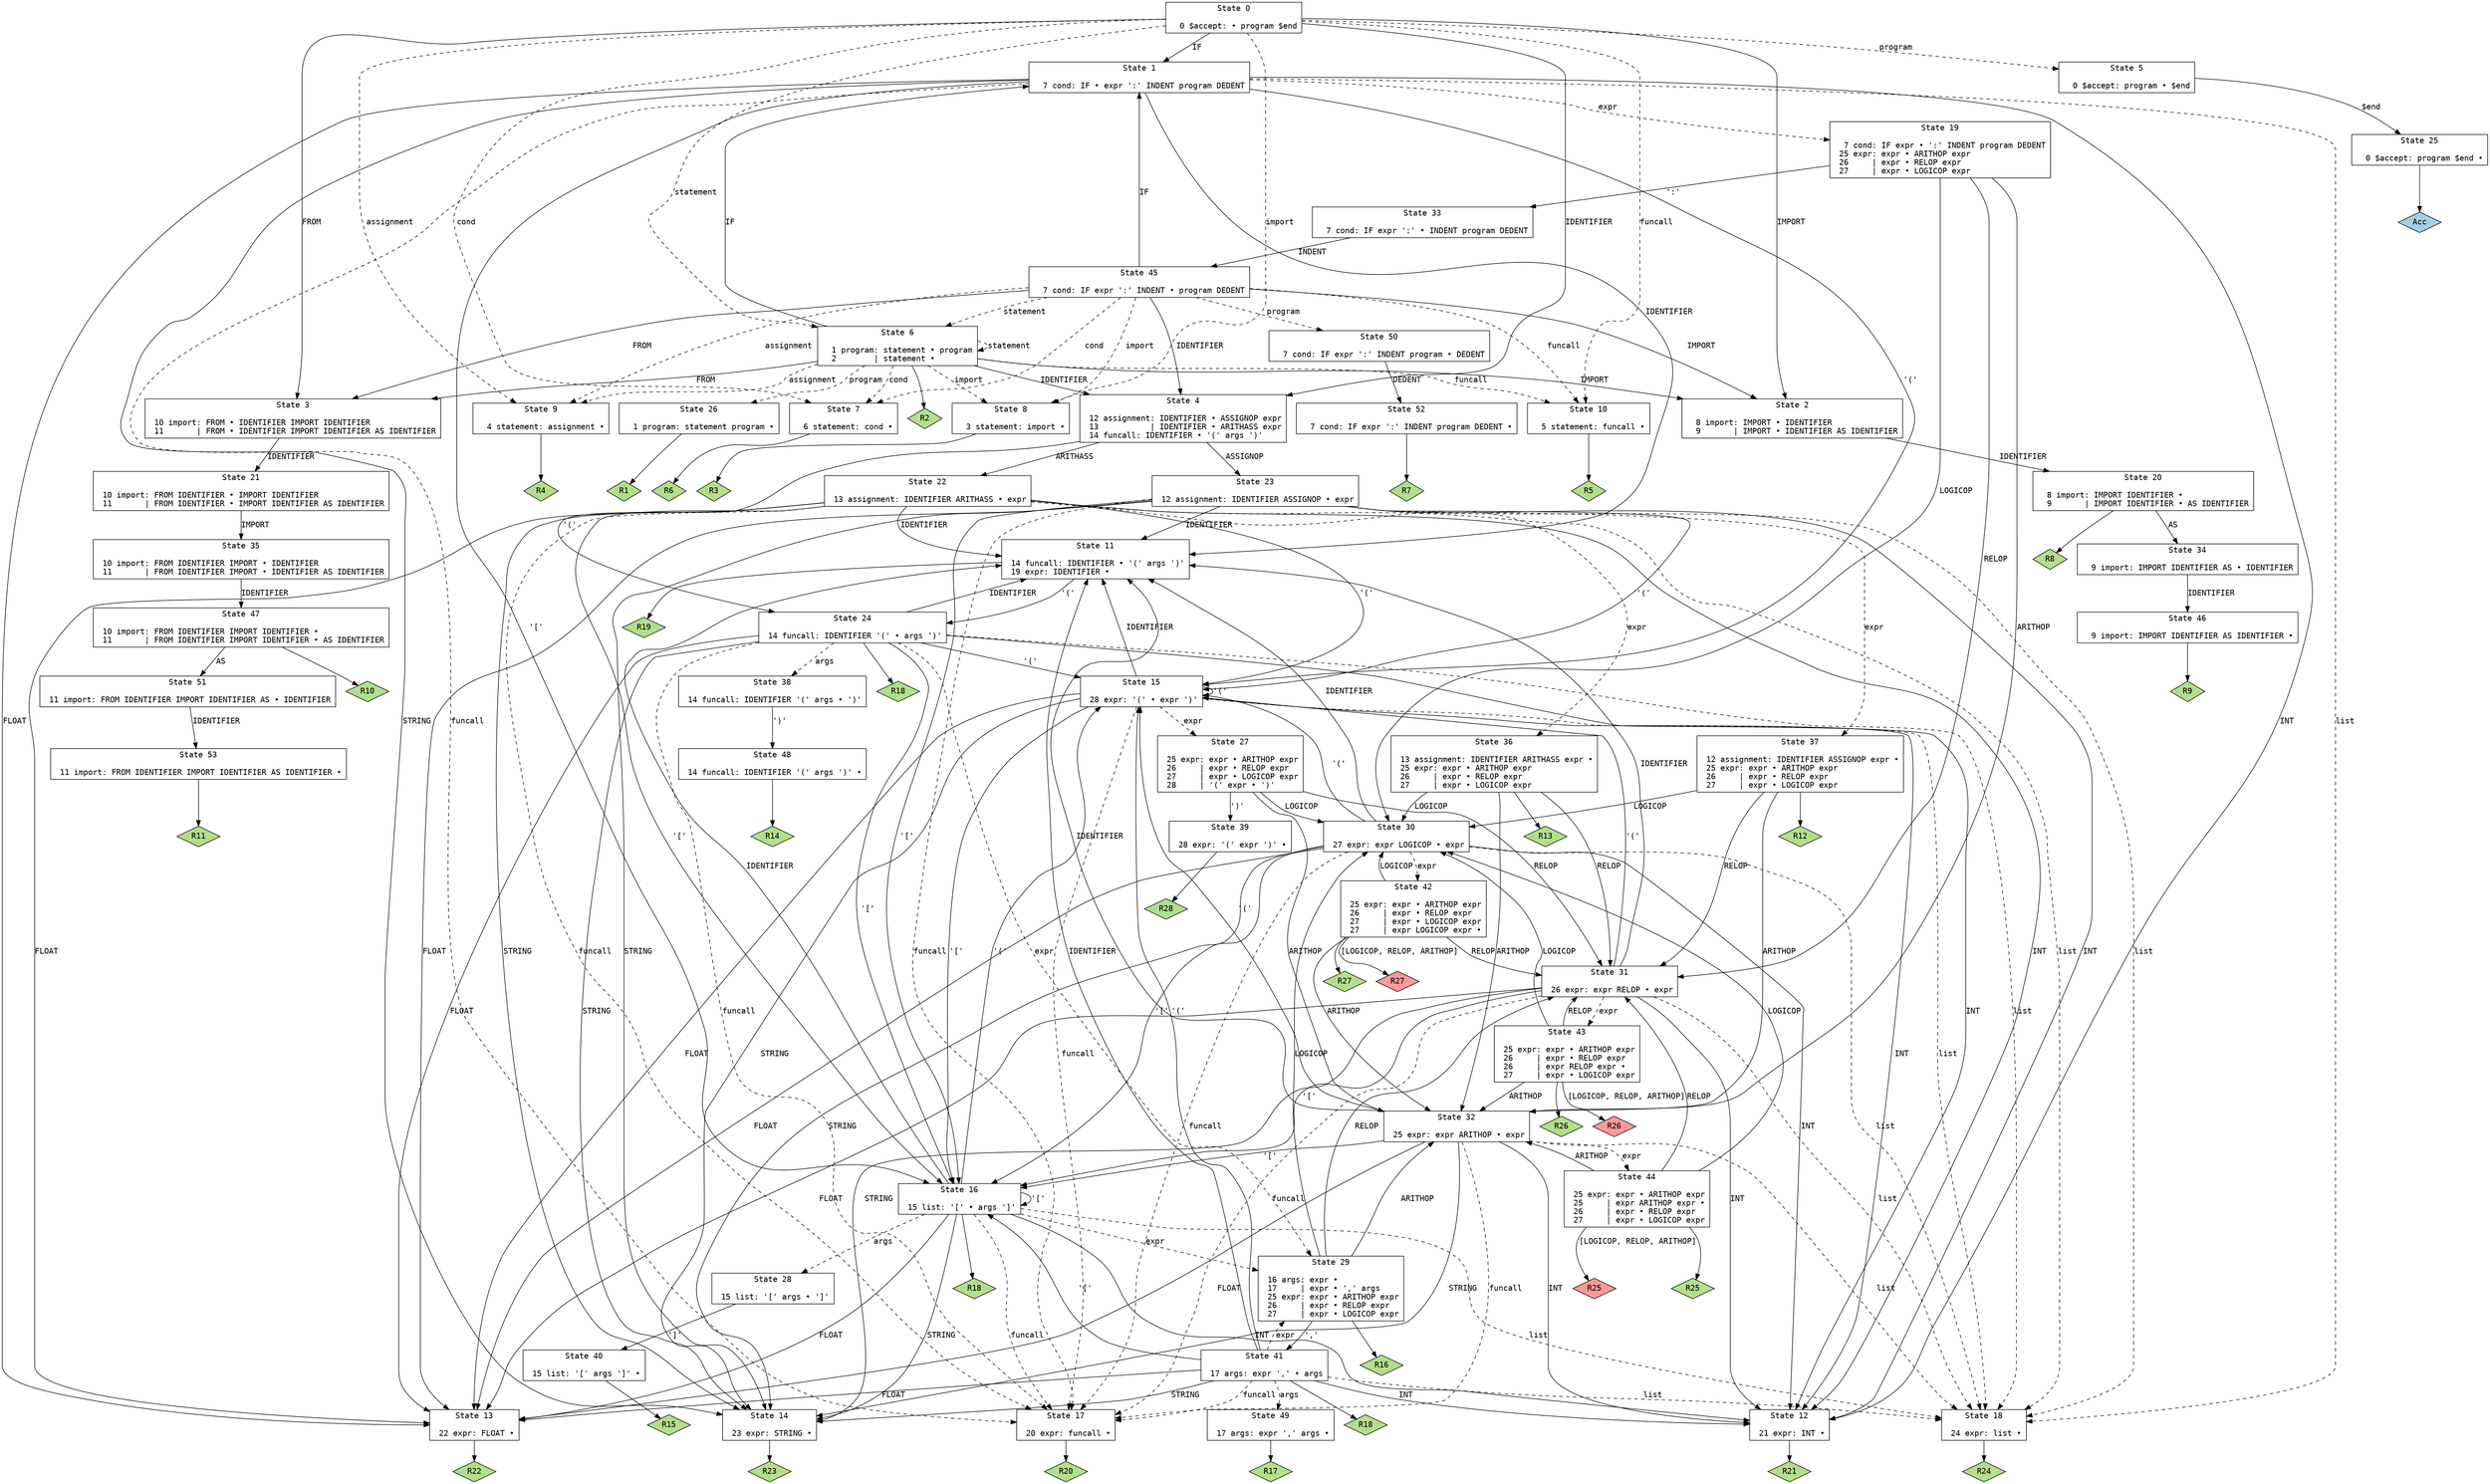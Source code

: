 // Generated by GNU Bison 3.8.2.
// Report bugs to <bug-bison@gnu.org>.
// Home page: <https://www.gnu.org/software/bison/>.

digraph "another.y"
{
  node [fontname = courier, shape = box, colorscheme = paired6]
  edge [fontname = courier]

  0 [label="State 0\n\l  0 $accept: • program $end\l"]
  0 -> 1 [style=solid label="IF"]
  0 -> 2 [style=solid label="IMPORT"]
  0 -> 3 [style=solid label="FROM"]
  0 -> 4 [style=solid label="IDENTIFIER"]
  0 -> 5 [style=dashed label="program"]
  0 -> 6 [style=dashed label="statement"]
  0 -> 7 [style=dashed label="cond"]
  0 -> 8 [style=dashed label="import"]
  0 -> 9 [style=dashed label="assignment"]
  0 -> 10 [style=dashed label="funcall"]
  1 [label="State 1\n\l  7 cond: IF • expr ':' INDENT program DEDENT\l"]
  1 -> 11 [style=solid label="IDENTIFIER"]
  1 -> 12 [style=solid label="INT"]
  1 -> 13 [style=solid label="FLOAT"]
  1 -> 14 [style=solid label="STRING"]
  1 -> 15 [style=solid label="'('"]
  1 -> 16 [style=solid label="'['"]
  1 -> 17 [style=dashed label="funcall"]
  1 -> 18 [style=dashed label="list"]
  1 -> 19 [style=dashed label="expr"]
  2 [label="State 2\n\l  8 import: IMPORT • IDENTIFIER\l  9       | IMPORT • IDENTIFIER AS IDENTIFIER\l"]
  2 -> 20 [style=solid label="IDENTIFIER"]
  3 [label="State 3\n\l 10 import: FROM • IDENTIFIER IMPORT IDENTIFIER\l 11       | FROM • IDENTIFIER IMPORT IDENTIFIER AS IDENTIFIER\l"]
  3 -> 21 [style=solid label="IDENTIFIER"]
  4 [label="State 4\n\l 12 assignment: IDENTIFIER • ASSIGNOP expr\l 13           | IDENTIFIER • ARITHASS expr\l 14 funcall: IDENTIFIER • '(' args ')'\l"]
  4 -> 22 [style=solid label="ARITHASS"]
  4 -> 23 [style=solid label="ASSIGNOP"]
  4 -> 24 [style=solid label="'('"]
  5 [label="State 5\n\l  0 $accept: program • $end\l"]
  5 -> 25 [style=solid label="$end"]
  6 [label="State 6\n\l  1 program: statement • program\l  2        | statement •\l"]
  6 -> 1 [style=solid label="IF"]
  6 -> 2 [style=solid label="IMPORT"]
  6 -> 3 [style=solid label="FROM"]
  6 -> 4 [style=solid label="IDENTIFIER"]
  6 -> 26 [style=dashed label="program"]
  6 -> 6 [style=dashed label="statement"]
  6 -> 7 [style=dashed label="cond"]
  6 -> 8 [style=dashed label="import"]
  6 -> 9 [style=dashed label="assignment"]
  6 -> 10 [style=dashed label="funcall"]
  6 -> "6R2" [style=solid]
 "6R2" [label="R2", fillcolor=3, shape=diamond, style=filled]
  7 [label="State 7\n\l  6 statement: cond •\l"]
  7 -> "7R6" [style=solid]
 "7R6" [label="R6", fillcolor=3, shape=diamond, style=filled]
  8 [label="State 8\n\l  3 statement: import •\l"]
  8 -> "8R3" [style=solid]
 "8R3" [label="R3", fillcolor=3, shape=diamond, style=filled]
  9 [label="State 9\n\l  4 statement: assignment •\l"]
  9 -> "9R4" [style=solid]
 "9R4" [label="R4", fillcolor=3, shape=diamond, style=filled]
  10 [label="State 10\n\l  5 statement: funcall •\l"]
  10 -> "10R5" [style=solid]
 "10R5" [label="R5", fillcolor=3, shape=diamond, style=filled]
  11 [label="State 11\n\l 14 funcall: IDENTIFIER • '(' args ')'\l 19 expr: IDENTIFIER •\l"]
  11 -> 24 [style=solid label="'('"]
  11 -> "11R19" [style=solid]
 "11R19" [label="R19", fillcolor=3, shape=diamond, style=filled]
  12 [label="State 12\n\l 21 expr: INT •\l"]
  12 -> "12R21" [style=solid]
 "12R21" [label="R21", fillcolor=3, shape=diamond, style=filled]
  13 [label="State 13\n\l 22 expr: FLOAT •\l"]
  13 -> "13R22" [style=solid]
 "13R22" [label="R22", fillcolor=3, shape=diamond, style=filled]
  14 [label="State 14\n\l 23 expr: STRING •\l"]
  14 -> "14R23" [style=solid]
 "14R23" [label="R23", fillcolor=3, shape=diamond, style=filled]
  15 [label="State 15\n\l 28 expr: '(' • expr ')'\l"]
  15 -> 11 [style=solid label="IDENTIFIER"]
  15 -> 12 [style=solid label="INT"]
  15 -> 13 [style=solid label="FLOAT"]
  15 -> 14 [style=solid label="STRING"]
  15 -> 15 [style=solid label="'('"]
  15 -> 16 [style=solid label="'['"]
  15 -> 17 [style=dashed label="funcall"]
  15 -> 18 [style=dashed label="list"]
  15 -> 27 [style=dashed label="expr"]
  16 [label="State 16\n\l 15 list: '[' • args ']'\l"]
  16 -> 11 [style=solid label="IDENTIFIER"]
  16 -> 12 [style=solid label="INT"]
  16 -> 13 [style=solid label="FLOAT"]
  16 -> 14 [style=solid label="STRING"]
  16 -> 15 [style=solid label="'('"]
  16 -> 16 [style=solid label="'['"]
  16 -> 17 [style=dashed label="funcall"]
  16 -> 18 [style=dashed label="list"]
  16 -> 28 [style=dashed label="args"]
  16 -> 29 [style=dashed label="expr"]
  16 -> "16R18" [style=solid]
 "16R18" [label="R18", fillcolor=3, shape=diamond, style=filled]
  17 [label="State 17\n\l 20 expr: funcall •\l"]
  17 -> "17R20" [style=solid]
 "17R20" [label="R20", fillcolor=3, shape=diamond, style=filled]
  18 [label="State 18\n\l 24 expr: list •\l"]
  18 -> "18R24" [style=solid]
 "18R24" [label="R24", fillcolor=3, shape=diamond, style=filled]
  19 [label="State 19\n\l  7 cond: IF expr • ':' INDENT program DEDENT\l 25 expr: expr • ARITHOP expr\l 26     | expr • RELOP expr\l 27     | expr • LOGICOP expr\l"]
  19 -> 30 [style=solid label="LOGICOP"]
  19 -> 31 [style=solid label="RELOP"]
  19 -> 32 [style=solid label="ARITHOP"]
  19 -> 33 [style=solid label="':'"]
  20 [label="State 20\n\l  8 import: IMPORT IDENTIFIER •\l  9       | IMPORT IDENTIFIER • AS IDENTIFIER\l"]
  20 -> 34 [style=solid label="AS"]
  20 -> "20R8" [style=solid]
 "20R8" [label="R8", fillcolor=3, shape=diamond, style=filled]
  21 [label="State 21\n\l 10 import: FROM IDENTIFIER • IMPORT IDENTIFIER\l 11       | FROM IDENTIFIER • IMPORT IDENTIFIER AS IDENTIFIER\l"]
  21 -> 35 [style=solid label="IMPORT"]
  22 [label="State 22\n\l 13 assignment: IDENTIFIER ARITHASS • expr\l"]
  22 -> 11 [style=solid label="IDENTIFIER"]
  22 -> 12 [style=solid label="INT"]
  22 -> 13 [style=solid label="FLOAT"]
  22 -> 14 [style=solid label="STRING"]
  22 -> 15 [style=solid label="'('"]
  22 -> 16 [style=solid label="'['"]
  22 -> 17 [style=dashed label="funcall"]
  22 -> 18 [style=dashed label="list"]
  22 -> 36 [style=dashed label="expr"]
  23 [label="State 23\n\l 12 assignment: IDENTIFIER ASSIGNOP • expr\l"]
  23 -> 11 [style=solid label="IDENTIFIER"]
  23 -> 12 [style=solid label="INT"]
  23 -> 13 [style=solid label="FLOAT"]
  23 -> 14 [style=solid label="STRING"]
  23 -> 15 [style=solid label="'('"]
  23 -> 16 [style=solid label="'['"]
  23 -> 17 [style=dashed label="funcall"]
  23 -> 18 [style=dashed label="list"]
  23 -> 37 [style=dashed label="expr"]
  24 [label="State 24\n\l 14 funcall: IDENTIFIER '(' • args ')'\l"]
  24 -> 11 [style=solid label="IDENTIFIER"]
  24 -> 12 [style=solid label="INT"]
  24 -> 13 [style=solid label="FLOAT"]
  24 -> 14 [style=solid label="STRING"]
  24 -> 15 [style=solid label="'('"]
  24 -> 16 [style=solid label="'['"]
  24 -> 17 [style=dashed label="funcall"]
  24 -> 18 [style=dashed label="list"]
  24 -> 38 [style=dashed label="args"]
  24 -> 29 [style=dashed label="expr"]
  24 -> "24R18" [style=solid]
 "24R18" [label="R18", fillcolor=3, shape=diamond, style=filled]
  25 [label="State 25\n\l  0 $accept: program $end •\l"]
  25 -> "25R0" [style=solid]
 "25R0" [label="Acc", fillcolor=1, shape=diamond, style=filled]
  26 [label="State 26\n\l  1 program: statement program •\l"]
  26 -> "26R1" [style=solid]
 "26R1" [label="R1", fillcolor=3, shape=diamond, style=filled]
  27 [label="State 27\n\l 25 expr: expr • ARITHOP expr\l 26     | expr • RELOP expr\l 27     | expr • LOGICOP expr\l 28     | '(' expr • ')'\l"]
  27 -> 30 [style=solid label="LOGICOP"]
  27 -> 31 [style=solid label="RELOP"]
  27 -> 32 [style=solid label="ARITHOP"]
  27 -> 39 [style=solid label="')'"]
  28 [label="State 28\n\l 15 list: '[' args • ']'\l"]
  28 -> 40 [style=solid label="']'"]
  29 [label="State 29\n\l 16 args: expr •\l 17     | expr • ',' args\l 25 expr: expr • ARITHOP expr\l 26     | expr • RELOP expr\l 27     | expr • LOGICOP expr\l"]
  29 -> 30 [style=solid label="LOGICOP"]
  29 -> 31 [style=solid label="RELOP"]
  29 -> 32 [style=solid label="ARITHOP"]
  29 -> 41 [style=solid label="','"]
  29 -> "29R16" [style=solid]
 "29R16" [label="R16", fillcolor=3, shape=diamond, style=filled]
  30 [label="State 30\n\l 27 expr: expr LOGICOP • expr\l"]
  30 -> 11 [style=solid label="IDENTIFIER"]
  30 -> 12 [style=solid label="INT"]
  30 -> 13 [style=solid label="FLOAT"]
  30 -> 14 [style=solid label="STRING"]
  30 -> 15 [style=solid label="'('"]
  30 -> 16 [style=solid label="'['"]
  30 -> 17 [style=dashed label="funcall"]
  30 -> 18 [style=dashed label="list"]
  30 -> 42 [style=dashed label="expr"]
  31 [label="State 31\n\l 26 expr: expr RELOP • expr\l"]
  31 -> 11 [style=solid label="IDENTIFIER"]
  31 -> 12 [style=solid label="INT"]
  31 -> 13 [style=solid label="FLOAT"]
  31 -> 14 [style=solid label="STRING"]
  31 -> 15 [style=solid label="'('"]
  31 -> 16 [style=solid label="'['"]
  31 -> 17 [style=dashed label="funcall"]
  31 -> 18 [style=dashed label="list"]
  31 -> 43 [style=dashed label="expr"]
  32 [label="State 32\n\l 25 expr: expr ARITHOP • expr\l"]
  32 -> 11 [style=solid label="IDENTIFIER"]
  32 -> 12 [style=solid label="INT"]
  32 -> 13 [style=solid label="FLOAT"]
  32 -> 14 [style=solid label="STRING"]
  32 -> 15 [style=solid label="'('"]
  32 -> 16 [style=solid label="'['"]
  32 -> 17 [style=dashed label="funcall"]
  32 -> 18 [style=dashed label="list"]
  32 -> 44 [style=dashed label="expr"]
  33 [label="State 33\n\l  7 cond: IF expr ':' • INDENT program DEDENT\l"]
  33 -> 45 [style=solid label="INDENT"]
  34 [label="State 34\n\l  9 import: IMPORT IDENTIFIER AS • IDENTIFIER\l"]
  34 -> 46 [style=solid label="IDENTIFIER"]
  35 [label="State 35\n\l 10 import: FROM IDENTIFIER IMPORT • IDENTIFIER\l 11       | FROM IDENTIFIER IMPORT • IDENTIFIER AS IDENTIFIER\l"]
  35 -> 47 [style=solid label="IDENTIFIER"]
  36 [label="State 36\n\l 13 assignment: IDENTIFIER ARITHASS expr •\l 25 expr: expr • ARITHOP expr\l 26     | expr • RELOP expr\l 27     | expr • LOGICOP expr\l"]
  36 -> 30 [style=solid label="LOGICOP"]
  36 -> 31 [style=solid label="RELOP"]
  36 -> 32 [style=solid label="ARITHOP"]
  36 -> "36R13" [style=solid]
 "36R13" [label="R13", fillcolor=3, shape=diamond, style=filled]
  37 [label="State 37\n\l 12 assignment: IDENTIFIER ASSIGNOP expr •\l 25 expr: expr • ARITHOP expr\l 26     | expr • RELOP expr\l 27     | expr • LOGICOP expr\l"]
  37 -> 30 [style=solid label="LOGICOP"]
  37 -> 31 [style=solid label="RELOP"]
  37 -> 32 [style=solid label="ARITHOP"]
  37 -> "37R12" [style=solid]
 "37R12" [label="R12", fillcolor=3, shape=diamond, style=filled]
  38 [label="State 38\n\l 14 funcall: IDENTIFIER '(' args • ')'\l"]
  38 -> 48 [style=solid label="')'"]
  39 [label="State 39\n\l 28 expr: '(' expr ')' •\l"]
  39 -> "39R28" [style=solid]
 "39R28" [label="R28", fillcolor=3, shape=diamond, style=filled]
  40 [label="State 40\n\l 15 list: '[' args ']' •\l"]
  40 -> "40R15" [style=solid]
 "40R15" [label="R15", fillcolor=3, shape=diamond, style=filled]
  41 [label="State 41\n\l 17 args: expr ',' • args\l"]
  41 -> 11 [style=solid label="IDENTIFIER"]
  41 -> 12 [style=solid label="INT"]
  41 -> 13 [style=solid label="FLOAT"]
  41 -> 14 [style=solid label="STRING"]
  41 -> 15 [style=solid label="'('"]
  41 -> 16 [style=solid label="'['"]
  41 -> 17 [style=dashed label="funcall"]
  41 -> 18 [style=dashed label="list"]
  41 -> 49 [style=dashed label="args"]
  41 -> 29 [style=dashed label="expr"]
  41 -> "41R18" [style=solid]
 "41R18" [label="R18", fillcolor=3, shape=diamond, style=filled]
  42 [label="State 42\n\l 25 expr: expr • ARITHOP expr\l 26     | expr • RELOP expr\l 27     | expr • LOGICOP expr\l 27     | expr LOGICOP expr •\l"]
  42 -> 30 [style=solid label="LOGICOP"]
  42 -> 31 [style=solid label="RELOP"]
  42 -> 32 [style=solid label="ARITHOP"]
  42 -> "42R27d" [label="[LOGICOP, RELOP, ARITHOP]", style=solid]
 "42R27d" [label="R27", fillcolor=5, shape=diamond, style=filled]
  42 -> "42R27" [style=solid]
 "42R27" [label="R27", fillcolor=3, shape=diamond, style=filled]
  43 [label="State 43\n\l 25 expr: expr • ARITHOP expr\l 26     | expr • RELOP expr\l 26     | expr RELOP expr •\l 27     | expr • LOGICOP expr\l"]
  43 -> 30 [style=solid label="LOGICOP"]
  43 -> 31 [style=solid label="RELOP"]
  43 -> 32 [style=solid label="ARITHOP"]
  43 -> "43R26d" [label="[LOGICOP, RELOP, ARITHOP]", style=solid]
 "43R26d" [label="R26", fillcolor=5, shape=diamond, style=filled]
  43 -> "43R26" [style=solid]
 "43R26" [label="R26", fillcolor=3, shape=diamond, style=filled]
  44 [label="State 44\n\l 25 expr: expr • ARITHOP expr\l 25     | expr ARITHOP expr •\l 26     | expr • RELOP expr\l 27     | expr • LOGICOP expr\l"]
  44 -> 30 [style=solid label="LOGICOP"]
  44 -> 31 [style=solid label="RELOP"]
  44 -> 32 [style=solid label="ARITHOP"]
  44 -> "44R25d" [label="[LOGICOP, RELOP, ARITHOP]", style=solid]
 "44R25d" [label="R25", fillcolor=5, shape=diamond, style=filled]
  44 -> "44R25" [style=solid]
 "44R25" [label="R25", fillcolor=3, shape=diamond, style=filled]
  45 [label="State 45\n\l  7 cond: IF expr ':' INDENT • program DEDENT\l"]
  45 -> 1 [style=solid label="IF"]
  45 -> 2 [style=solid label="IMPORT"]
  45 -> 3 [style=solid label="FROM"]
  45 -> 4 [style=solid label="IDENTIFIER"]
  45 -> 50 [style=dashed label="program"]
  45 -> 6 [style=dashed label="statement"]
  45 -> 7 [style=dashed label="cond"]
  45 -> 8 [style=dashed label="import"]
  45 -> 9 [style=dashed label="assignment"]
  45 -> 10 [style=dashed label="funcall"]
  46 [label="State 46\n\l  9 import: IMPORT IDENTIFIER AS IDENTIFIER •\l"]
  46 -> "46R9" [style=solid]
 "46R9" [label="R9", fillcolor=3, shape=diamond, style=filled]
  47 [label="State 47\n\l 10 import: FROM IDENTIFIER IMPORT IDENTIFIER •\l 11       | FROM IDENTIFIER IMPORT IDENTIFIER • AS IDENTIFIER\l"]
  47 -> 51 [style=solid label="AS"]
  47 -> "47R10" [style=solid]
 "47R10" [label="R10", fillcolor=3, shape=diamond, style=filled]
  48 [label="State 48\n\l 14 funcall: IDENTIFIER '(' args ')' •\l"]
  48 -> "48R14" [style=solid]
 "48R14" [label="R14", fillcolor=3, shape=diamond, style=filled]
  49 [label="State 49\n\l 17 args: expr ',' args •\l"]
  49 -> "49R17" [style=solid]
 "49R17" [label="R17", fillcolor=3, shape=diamond, style=filled]
  50 [label="State 50\n\l  7 cond: IF expr ':' INDENT program • DEDENT\l"]
  50 -> 52 [style=solid label="DEDENT"]
  51 [label="State 51\n\l 11 import: FROM IDENTIFIER IMPORT IDENTIFIER AS • IDENTIFIER\l"]
  51 -> 53 [style=solid label="IDENTIFIER"]
  52 [label="State 52\n\l  7 cond: IF expr ':' INDENT program DEDENT •\l"]
  52 -> "52R7" [style=solid]
 "52R7" [label="R7", fillcolor=3, shape=diamond, style=filled]
  53 [label="State 53\n\l 11 import: FROM IDENTIFIER IMPORT IDENTIFIER AS IDENTIFIER •\l"]
  53 -> "53R11" [style=solid]
 "53R11" [label="R11", fillcolor=3, shape=diamond, style=filled]
}

